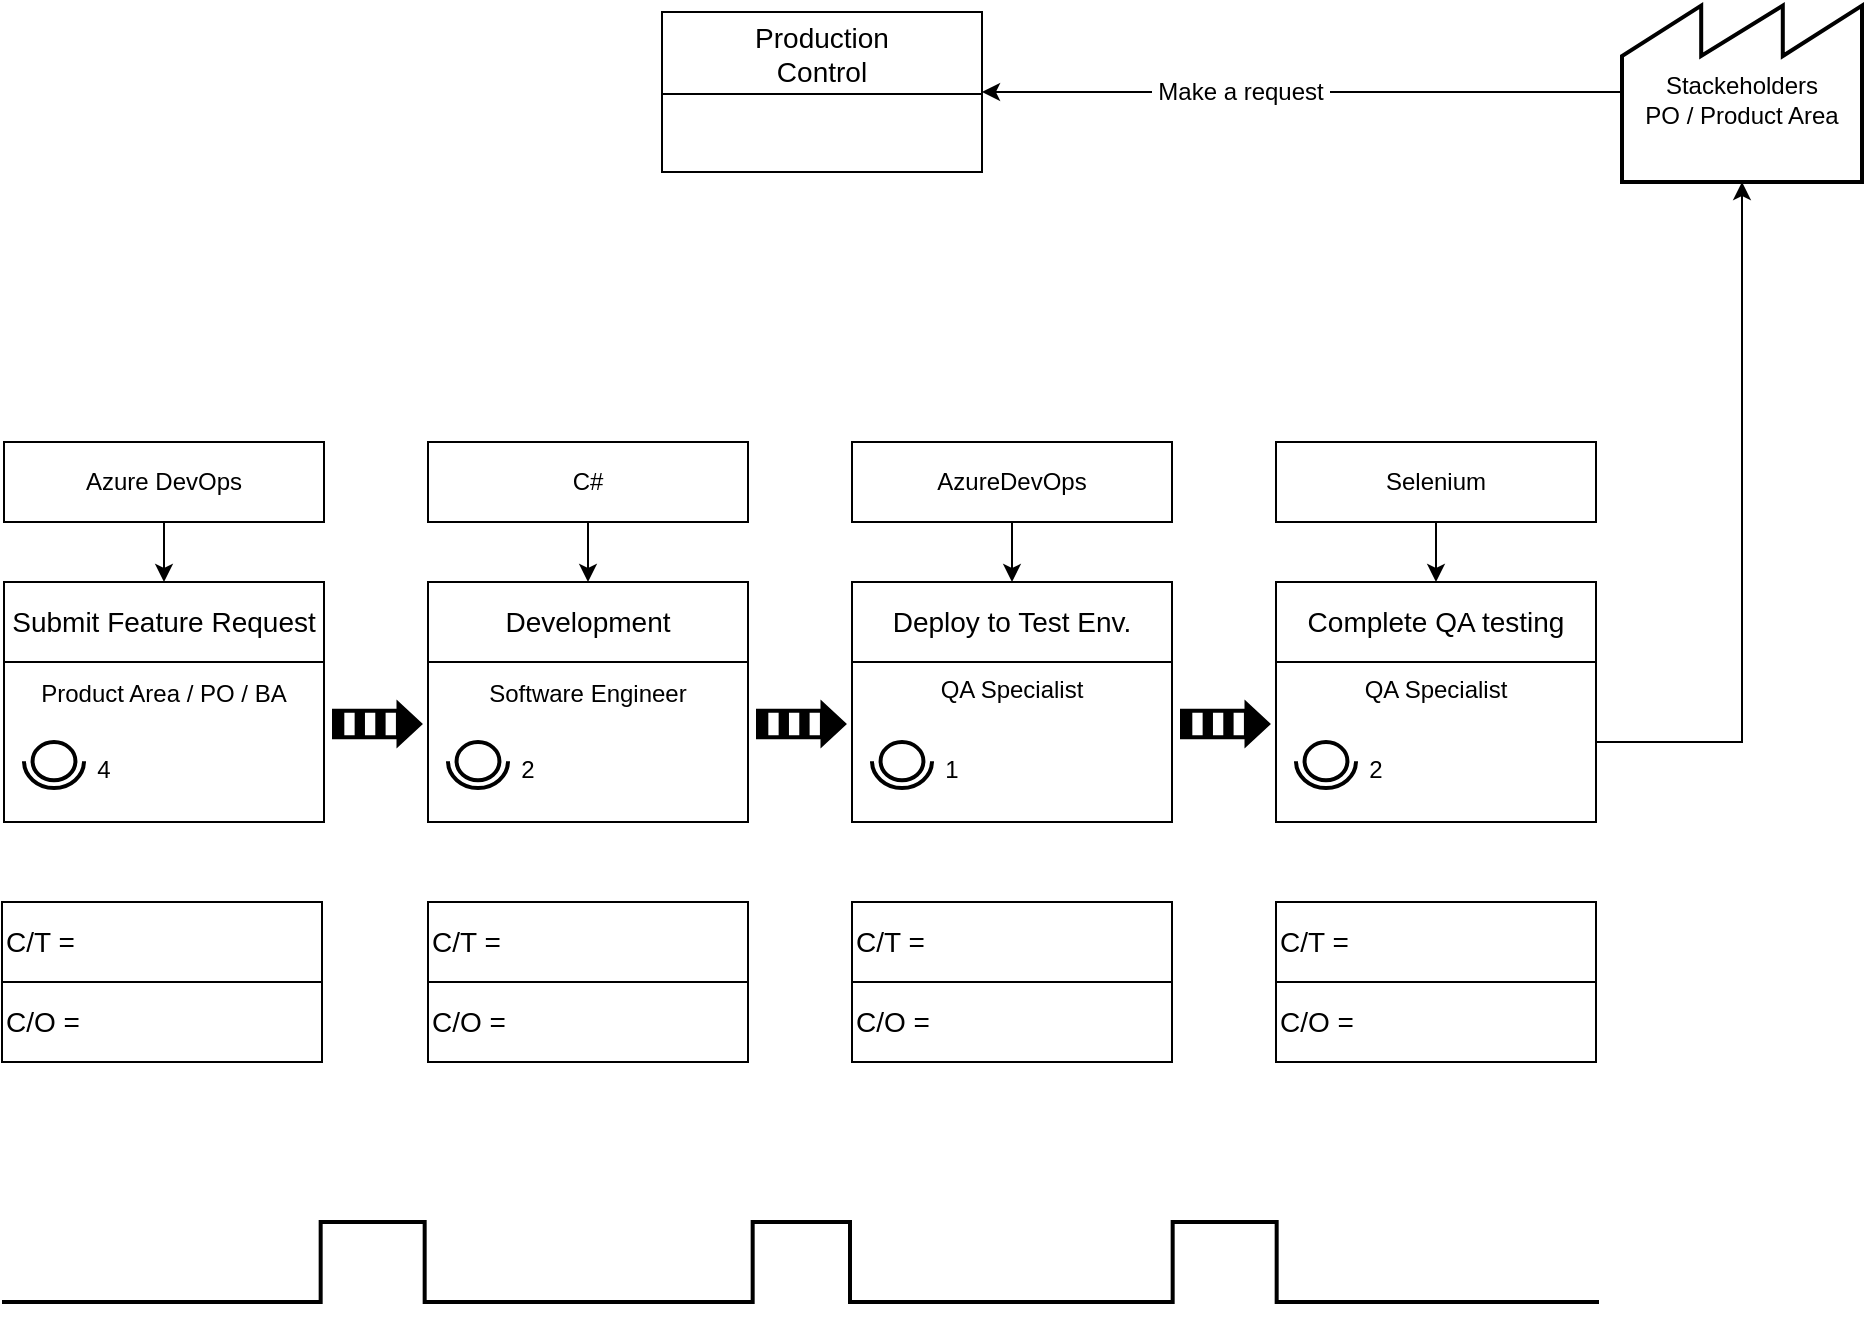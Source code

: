 <mxfile version="12.9.11" type="github">
  <diagram id="f4iNGfGUkEjJzXReWPvX" name="VSMCurrent">
    <mxGraphModel dx="948" dy="529" grid="1" gridSize="10" guides="1" tooltips="1" connect="1" arrows="1" fold="1" page="1" pageScale="1" pageWidth="1169" pageHeight="827" math="0" shadow="0">
      <root>
        <mxCell id="0" />
        <mxCell id="1" parent="0" />
        <mxCell id="L1_6_QMRr2lnn1sgYfEx-89" value="" style="edgeStyle=orthogonalEdgeStyle;rounded=0;orthogonalLoop=1;jettySize=auto;html=1;entryX=1;entryY=0.5;entryDx=0;entryDy=0;" edge="1" parent="1" source="L1_6_QMRr2lnn1sgYfEx-1" target="L1_6_QMRr2lnn1sgYfEx-14">
          <mxGeometry relative="1" as="geometry">
            <mxPoint x="930" y="85" as="targetPoint" />
          </mxGeometry>
        </mxCell>
        <mxCell id="L1_6_QMRr2lnn1sgYfEx-90" value="&lt;font style=&quot;font-size: 12px&quot;&gt;&amp;nbsp;Make a request&amp;nbsp;&lt;/font&gt;" style="edgeLabel;html=1;align=center;verticalAlign=middle;resizable=0;points=[];fontSize=14;spacingLeft=4;" vertex="1" connectable="0" parent="L1_6_QMRr2lnn1sgYfEx-89">
          <mxGeometry x="0.206" y="-1" relative="1" as="geometry">
            <mxPoint as="offset" />
          </mxGeometry>
        </mxCell>
        <mxCell id="L1_6_QMRr2lnn1sgYfEx-1" value="Stackeholders&lt;br&gt;PO / Product Area" style="strokeWidth=2;html=1;shape=mxgraph.lean_mapping.outside_sources;whiteSpace=wrap;align=center;verticalAlign=middle;spacingTop=8;" vertex="1" parent="1">
          <mxGeometry x="1010" y="40" width="120" height="90" as="geometry" />
        </mxCell>
        <mxCell id="L1_6_QMRr2lnn1sgYfEx-14" value="Production&#xa;Control" style="swimlane;fontStyle=0;childLayout=stackLayout;horizontal=1;startSize=41;horizontalStack=0;resizeParent=1;resizeParentMax=0;resizeLast=0;collapsible=1;marginBottom=0;align=center;fontSize=14;" vertex="1" parent="1">
          <mxGeometry x="530" y="45" width="160" height="80" as="geometry">
            <mxRectangle x="350" y="100" width="100" height="41" as="alternateBounds" />
          </mxGeometry>
        </mxCell>
        <mxCell id="L1_6_QMRr2lnn1sgYfEx-60" value="" style="group" vertex="1" connectable="0" parent="1">
          <mxGeometry x="201" y="330" width="160" height="120" as="geometry" />
        </mxCell>
        <mxCell id="L1_6_QMRr2lnn1sgYfEx-56" value="&lt;span style=&quot;font-size: 14px&quot;&gt;Submit Feature Request&lt;/span&gt;" style="rounded=0;whiteSpace=wrap;html=1;fillColor=none;align=center;" vertex="1" parent="L1_6_QMRr2lnn1sgYfEx-60">
          <mxGeometry width="160" height="40" as="geometry" />
        </mxCell>
        <mxCell id="L1_6_QMRr2lnn1sgYfEx-57" value="Product Area / PO / BA&lt;span style=&quot;font-size: 14px&quot;&gt;&lt;br&gt;&lt;/span&gt;" style="rounded=0;whiteSpace=wrap;html=1;fillColor=none;align=center;verticalAlign=top;" vertex="1" parent="L1_6_QMRr2lnn1sgYfEx-60">
          <mxGeometry y="40" width="160" height="80" as="geometry" />
        </mxCell>
        <mxCell id="L1_6_QMRr2lnn1sgYfEx-58" value="" style="verticalLabelPosition=bottom;html=1;verticalAlign=top;strokeWidth=2;shape=mxgraph.lean_mapping.operator;fillColor=none;align=center;" vertex="1" parent="L1_6_QMRr2lnn1sgYfEx-60">
          <mxGeometry x="10" y="80" width="30" height="23" as="geometry" />
        </mxCell>
        <mxCell id="L1_6_QMRr2lnn1sgYfEx-59" value="4" style="text;html=1;strokeColor=none;fillColor=none;align=center;verticalAlign=middle;whiteSpace=wrap;rounded=0;" vertex="1" parent="L1_6_QMRr2lnn1sgYfEx-60">
          <mxGeometry x="30" y="84" width="40" height="20" as="geometry" />
        </mxCell>
        <mxCell id="L1_6_QMRr2lnn1sgYfEx-61" value="" style="group" vertex="1" connectable="0" parent="1">
          <mxGeometry x="413" y="330" width="160" height="120" as="geometry" />
        </mxCell>
        <mxCell id="L1_6_QMRr2lnn1sgYfEx-62" value="&lt;span style=&quot;font-size: 14px&quot;&gt;Development&lt;/span&gt;" style="rounded=0;whiteSpace=wrap;html=1;fillColor=none;align=center;" vertex="1" parent="L1_6_QMRr2lnn1sgYfEx-61">
          <mxGeometry width="160" height="40" as="geometry" />
        </mxCell>
        <mxCell id="L1_6_QMRr2lnn1sgYfEx-63" value="&lt;span&gt;Software Engineer&lt;/span&gt;&lt;span style=&quot;font-size: 14px&quot;&gt;&lt;br&gt;&lt;/span&gt;" style="rounded=0;whiteSpace=wrap;html=1;fillColor=none;align=center;verticalAlign=top;" vertex="1" parent="L1_6_QMRr2lnn1sgYfEx-61">
          <mxGeometry y="40" width="160" height="80" as="geometry" />
        </mxCell>
        <mxCell id="L1_6_QMRr2lnn1sgYfEx-64" value="" style="verticalLabelPosition=bottom;html=1;verticalAlign=top;strokeWidth=2;shape=mxgraph.lean_mapping.operator;fillColor=none;align=center;" vertex="1" parent="L1_6_QMRr2lnn1sgYfEx-61">
          <mxGeometry x="10" y="80" width="30" height="23" as="geometry" />
        </mxCell>
        <mxCell id="L1_6_QMRr2lnn1sgYfEx-65" value="2" style="text;html=1;strokeColor=none;fillColor=none;align=center;verticalAlign=middle;whiteSpace=wrap;rounded=0;" vertex="1" parent="L1_6_QMRr2lnn1sgYfEx-61">
          <mxGeometry x="30" y="84" width="40" height="20" as="geometry" />
        </mxCell>
        <mxCell id="L1_6_QMRr2lnn1sgYfEx-71" value="" style="group" vertex="1" connectable="0" parent="1">
          <mxGeometry x="837" y="330" width="160" height="120" as="geometry" />
        </mxCell>
        <mxCell id="L1_6_QMRr2lnn1sgYfEx-72" value="&lt;span style=&quot;font-size: 14px&quot;&gt;Complete QA testing&lt;/span&gt;" style="rounded=0;whiteSpace=wrap;html=1;fillColor=none;align=center;" vertex="1" parent="L1_6_QMRr2lnn1sgYfEx-71">
          <mxGeometry width="160" height="40" as="geometry" />
        </mxCell>
        <mxCell id="L1_6_QMRr2lnn1sgYfEx-73" value="QA Specialist" style="rounded=0;whiteSpace=wrap;html=1;fillColor=none;align=center;verticalAlign=top;" vertex="1" parent="L1_6_QMRr2lnn1sgYfEx-71">
          <mxGeometry y="40" width="160" height="80" as="geometry" />
        </mxCell>
        <mxCell id="L1_6_QMRr2lnn1sgYfEx-74" value="" style="verticalLabelPosition=bottom;html=1;verticalAlign=top;strokeWidth=2;shape=mxgraph.lean_mapping.operator;fillColor=none;align=center;" vertex="1" parent="L1_6_QMRr2lnn1sgYfEx-71">
          <mxGeometry x="10" y="80" width="30" height="23" as="geometry" />
        </mxCell>
        <mxCell id="L1_6_QMRr2lnn1sgYfEx-75" value="2" style="text;html=1;strokeColor=none;fillColor=none;align=center;verticalAlign=middle;whiteSpace=wrap;rounded=0;" vertex="1" parent="L1_6_QMRr2lnn1sgYfEx-71">
          <mxGeometry x="30" y="84" width="40" height="20" as="geometry" />
        </mxCell>
        <mxCell id="L1_6_QMRr2lnn1sgYfEx-76" value="" style="group" vertex="1" connectable="0" parent="1">
          <mxGeometry x="625" y="330" width="160" height="120" as="geometry" />
        </mxCell>
        <mxCell id="L1_6_QMRr2lnn1sgYfEx-77" value="&lt;span style=&quot;font-size: 14px&quot;&gt;Deploy to Test Env.&lt;/span&gt;" style="rounded=0;whiteSpace=wrap;html=1;fillColor=none;align=center;" vertex="1" parent="L1_6_QMRr2lnn1sgYfEx-76">
          <mxGeometry width="160" height="40" as="geometry" />
        </mxCell>
        <mxCell id="L1_6_QMRr2lnn1sgYfEx-78" value="QA Specialist" style="rounded=0;whiteSpace=wrap;html=1;fillColor=none;align=center;verticalAlign=top;" vertex="1" parent="L1_6_QMRr2lnn1sgYfEx-76">
          <mxGeometry y="40" width="160" height="80" as="geometry" />
        </mxCell>
        <mxCell id="L1_6_QMRr2lnn1sgYfEx-79" value="" style="verticalLabelPosition=bottom;html=1;verticalAlign=top;strokeWidth=2;shape=mxgraph.lean_mapping.operator;fillColor=none;align=center;" vertex="1" parent="L1_6_QMRr2lnn1sgYfEx-76">
          <mxGeometry x="10" y="80" width="30" height="23" as="geometry" />
        </mxCell>
        <mxCell id="L1_6_QMRr2lnn1sgYfEx-80" value="1" style="text;html=1;strokeColor=none;fillColor=none;align=center;verticalAlign=middle;whiteSpace=wrap;rounded=0;" vertex="1" parent="L1_6_QMRr2lnn1sgYfEx-76">
          <mxGeometry x="30" y="84" width="40" height="20" as="geometry" />
        </mxCell>
        <mxCell id="L1_6_QMRr2lnn1sgYfEx-132" value="" style="edgeStyle=orthogonalEdgeStyle;rounded=0;orthogonalLoop=1;jettySize=auto;html=1;fontSize=14;entryX=0.5;entryY=0;entryDx=0;entryDy=0;" edge="1" parent="1" source="L1_6_QMRr2lnn1sgYfEx-81" target="L1_6_QMRr2lnn1sgYfEx-56">
          <mxGeometry relative="1" as="geometry" />
        </mxCell>
        <mxCell id="L1_6_QMRr2lnn1sgYfEx-81" value="Azure DevOps" style="rounded=0;whiteSpace=wrap;html=1;fillColor=none;align=center;" vertex="1" parent="1">
          <mxGeometry x="201" y="260" width="160" height="40" as="geometry" />
        </mxCell>
        <mxCell id="L1_6_QMRr2lnn1sgYfEx-138" value="" style="edgeStyle=orthogonalEdgeStyle;rounded=0;orthogonalLoop=1;jettySize=auto;html=1;fontSize=14;" edge="1" parent="1" source="L1_6_QMRr2lnn1sgYfEx-82">
          <mxGeometry relative="1" as="geometry">
            <mxPoint x="493" y="330" as="targetPoint" />
          </mxGeometry>
        </mxCell>
        <mxCell id="L1_6_QMRr2lnn1sgYfEx-82" value="C#" style="rounded=0;whiteSpace=wrap;html=1;fillColor=none;align=center;" vertex="1" parent="1">
          <mxGeometry x="413" y="260" width="160" height="40" as="geometry" />
        </mxCell>
        <mxCell id="L1_6_QMRr2lnn1sgYfEx-139" value="" style="edgeStyle=orthogonalEdgeStyle;rounded=0;orthogonalLoop=1;jettySize=auto;html=1;fontSize=14;" edge="1" parent="1" source="L1_6_QMRr2lnn1sgYfEx-83">
          <mxGeometry relative="1" as="geometry">
            <mxPoint x="705" y="330" as="targetPoint" />
          </mxGeometry>
        </mxCell>
        <mxCell id="L1_6_QMRr2lnn1sgYfEx-83" value="AzureDevOps" style="rounded=0;whiteSpace=wrap;html=1;fillColor=none;align=center;" vertex="1" parent="1">
          <mxGeometry x="625" y="260" width="160" height="40" as="geometry" />
        </mxCell>
        <mxCell id="L1_6_QMRr2lnn1sgYfEx-140" value="" style="edgeStyle=orthogonalEdgeStyle;rounded=0;orthogonalLoop=1;jettySize=auto;html=1;fontSize=14;" edge="1" parent="1" source="L1_6_QMRr2lnn1sgYfEx-85">
          <mxGeometry relative="1" as="geometry">
            <mxPoint x="917" y="330" as="targetPoint" />
          </mxGeometry>
        </mxCell>
        <mxCell id="L1_6_QMRr2lnn1sgYfEx-85" value="Selenium" style="rounded=0;whiteSpace=wrap;html=1;fillColor=none;align=center;" vertex="1" parent="1">
          <mxGeometry x="837" y="260" width="160" height="40" as="geometry" />
        </mxCell>
        <mxCell id="L1_6_QMRr2lnn1sgYfEx-87" value="" style="edgeStyle=orthogonalEdgeStyle;rounded=0;orthogonalLoop=1;jettySize=auto;html=1;entryX=0.5;entryY=1;entryDx=0;entryDy=0;" edge="1" parent="1" source="L1_6_QMRr2lnn1sgYfEx-73" target="L1_6_QMRr2lnn1sgYfEx-1">
          <mxGeometry relative="1" as="geometry">
            <mxPoint x="1070" y="410" as="targetPoint" />
          </mxGeometry>
        </mxCell>
        <mxCell id="L1_6_QMRr2lnn1sgYfEx-95" value="" style="verticalLabelPosition=bottom;html=1;verticalAlign=top;strokeWidth=2;shape=mxgraph.lean_mapping.push_arrow;fillColor=none;fontSize=14;align=center;" vertex="1" parent="1">
          <mxGeometry x="366" y="391" width="43" height="20" as="geometry" />
        </mxCell>
        <mxCell id="L1_6_QMRr2lnn1sgYfEx-97" value="" style="verticalLabelPosition=bottom;html=1;verticalAlign=top;strokeWidth=2;shape=mxgraph.lean_mapping.push_arrow;fillColor=none;fontSize=14;align=center;" vertex="1" parent="1">
          <mxGeometry x="578" y="391" width="43" height="20" as="geometry" />
        </mxCell>
        <mxCell id="L1_6_QMRr2lnn1sgYfEx-98" value="" style="verticalLabelPosition=bottom;html=1;verticalAlign=top;strokeWidth=2;shape=mxgraph.lean_mapping.push_arrow;fillColor=none;fontSize=14;align=center;" vertex="1" parent="1">
          <mxGeometry x="790" y="391" width="43" height="20" as="geometry" />
        </mxCell>
        <mxCell id="L1_6_QMRr2lnn1sgYfEx-114" value="" style="group" vertex="1" connectable="0" parent="1">
          <mxGeometry x="200" y="490" width="160" height="80" as="geometry" />
        </mxCell>
        <mxCell id="L1_6_QMRr2lnn1sgYfEx-107" value="&lt;span style=&quot;font-size: 14px&quot;&gt;C/T =&amp;nbsp;&lt;/span&gt;" style="rounded=0;whiteSpace=wrap;html=1;fillColor=none;align=left;" vertex="1" parent="L1_6_QMRr2lnn1sgYfEx-114">
          <mxGeometry width="160" height="40" as="geometry" />
        </mxCell>
        <mxCell id="L1_6_QMRr2lnn1sgYfEx-111" value="&lt;span style=&quot;font-size: 14px&quot;&gt;C/O =&amp;nbsp;&lt;/span&gt;" style="rounded=0;whiteSpace=wrap;html=1;fillColor=none;align=left;" vertex="1" parent="L1_6_QMRr2lnn1sgYfEx-114">
          <mxGeometry y="40" width="160" height="40" as="geometry" />
        </mxCell>
        <mxCell id="L1_6_QMRr2lnn1sgYfEx-115" value="" style="group" vertex="1" connectable="0" parent="1">
          <mxGeometry x="413" y="490" width="160" height="80" as="geometry" />
        </mxCell>
        <mxCell id="L1_6_QMRr2lnn1sgYfEx-116" value="&lt;span style=&quot;font-size: 14px&quot;&gt;C/T =&amp;nbsp;&lt;/span&gt;" style="rounded=0;whiteSpace=wrap;html=1;fillColor=none;align=left;" vertex="1" parent="L1_6_QMRr2lnn1sgYfEx-115">
          <mxGeometry width="160" height="40" as="geometry" />
        </mxCell>
        <mxCell id="L1_6_QMRr2lnn1sgYfEx-117" value="&lt;span style=&quot;font-size: 14px&quot;&gt;C/O =&amp;nbsp;&lt;/span&gt;" style="rounded=0;whiteSpace=wrap;html=1;fillColor=none;align=left;" vertex="1" parent="L1_6_QMRr2lnn1sgYfEx-115">
          <mxGeometry y="40" width="160" height="40" as="geometry" />
        </mxCell>
        <mxCell id="L1_6_QMRr2lnn1sgYfEx-118" value="" style="group" vertex="1" connectable="0" parent="1">
          <mxGeometry x="625" y="490" width="160" height="80" as="geometry" />
        </mxCell>
        <mxCell id="L1_6_QMRr2lnn1sgYfEx-119" value="&lt;span style=&quot;font-size: 14px&quot;&gt;C/T =&amp;nbsp;&lt;/span&gt;" style="rounded=0;whiteSpace=wrap;html=1;fillColor=none;align=left;" vertex="1" parent="L1_6_QMRr2lnn1sgYfEx-118">
          <mxGeometry width="160" height="40" as="geometry" />
        </mxCell>
        <mxCell id="L1_6_QMRr2lnn1sgYfEx-120" value="&lt;span style=&quot;font-size: 14px&quot;&gt;C/O =&amp;nbsp;&lt;/span&gt;" style="rounded=0;whiteSpace=wrap;html=1;fillColor=none;align=left;" vertex="1" parent="L1_6_QMRr2lnn1sgYfEx-118">
          <mxGeometry y="40" width="160" height="40" as="geometry" />
        </mxCell>
        <mxCell id="L1_6_QMRr2lnn1sgYfEx-121" value="" style="group" vertex="1" connectable="0" parent="1">
          <mxGeometry x="837" y="490" width="160" height="80" as="geometry" />
        </mxCell>
        <mxCell id="L1_6_QMRr2lnn1sgYfEx-122" value="&lt;span style=&quot;font-size: 14px&quot;&gt;C/T =&amp;nbsp;&lt;/span&gt;" style="rounded=0;whiteSpace=wrap;html=1;fillColor=none;align=left;" vertex="1" parent="L1_6_QMRr2lnn1sgYfEx-121">
          <mxGeometry width="160" height="40" as="geometry" />
        </mxCell>
        <mxCell id="L1_6_QMRr2lnn1sgYfEx-123" value="&lt;span style=&quot;font-size: 14px&quot;&gt;C/O =&amp;nbsp;&lt;/span&gt;" style="rounded=0;whiteSpace=wrap;html=1;fillColor=none;align=left;" vertex="1" parent="L1_6_QMRr2lnn1sgYfEx-121">
          <mxGeometry y="40" width="160" height="40" as="geometry" />
        </mxCell>
        <mxCell id="L1_6_QMRr2lnn1sgYfEx-131" value="" style="group" vertex="1" connectable="0" parent="1">
          <mxGeometry x="200" y="650" width="867" height="50" as="geometry" />
        </mxCell>
        <mxCell id="L1_6_QMRr2lnn1sgYfEx-124" value="" style="verticalLabelPosition=bottom;html=1;verticalAlign=top;strokeWidth=2;shape=mxgraph.lean_mapping.timeline2;dx1=0;dy1=1;dx2=159.333;dy2=0;dx3=211.333;dy3=0.642;dx4=375.333;dy4=0.342;dx5=424;dy5=0.592;dy6=0.958;fillColor=none;fontSize=14;align=center;rotation=0;" vertex="1" parent="L1_6_QMRr2lnn1sgYfEx-131">
          <mxGeometry width="580" height="40" as="geometry" />
        </mxCell>
        <mxCell id="L1_6_QMRr2lnn1sgYfEx-125" value="" style="verticalLabelPosition=bottom;html=1;verticalAlign=top;strokeWidth=2;shape=mxgraph.lean_mapping.timeline2;dx1=0;dy1=1;dx2=95.333;dy2=0;dx3=144;dy3=0.292;dx4=147.333;dy4=0.575;dx5=375.333;dy5=0.842;dy6=1;fillColor=none;fontSize=14;align=center;rotation=0;" vertex="1" parent="L1_6_QMRr2lnn1sgYfEx-131">
          <mxGeometry x="490" width="340" height="40" as="geometry" />
        </mxCell>
        <mxCell id="L1_6_QMRr2lnn1sgYfEx-129" value="" style="rounded=0;whiteSpace=wrap;html=1;fontSize=14;align=center;strokeColor=#FFFFFF;" vertex="1" parent="L1_6_QMRr2lnn1sgYfEx-131">
          <mxGeometry x="799" y="20" width="68" height="30" as="geometry" />
        </mxCell>
      </root>
    </mxGraphModel>
  </diagram>
</mxfile>
